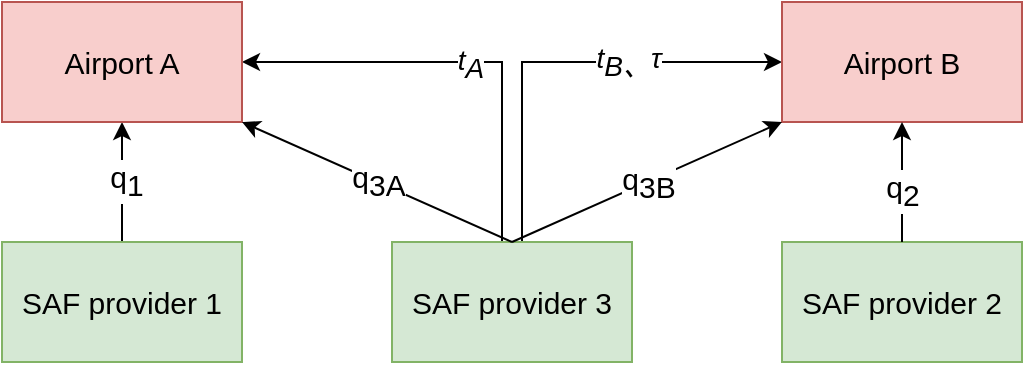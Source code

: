 <mxfile version="24.7.6">
  <diagram name="Page-1" id="fZDiwvPeSgvQYQ-qHkVj">
    <mxGraphModel dx="954" dy="564" grid="1" gridSize="10" guides="1" tooltips="1" connect="1" arrows="1" fold="1" page="1" pageScale="1" pageWidth="850" pageHeight="1100" math="0" shadow="0">
      <root>
        <mxCell id="0" />
        <mxCell id="1" parent="0" />
        <mxCell id="JHbBvdXvmS4ufSMJPg5_-1" style="edgeStyle=orthogonalEdgeStyle;rounded=0;orthogonalLoop=1;jettySize=auto;html=1;entryX=1;entryY=0.5;entryDx=0;entryDy=0;" edge="1" parent="1" source="ztEKMlHx5iEkaFNF5Ow5-1" target="ztEKMlHx5iEkaFNF5Ow5-6">
          <mxGeometry relative="1" as="geometry">
            <Array as="points">
              <mxPoint x="420" y="210" />
            </Array>
          </mxGeometry>
        </mxCell>
        <mxCell id="JHbBvdXvmS4ufSMJPg5_-2" value="t&lt;sub style=&quot;font-size: 14px;&quot;&gt;A&lt;/sub&gt;" style="edgeLabel;html=1;align=center;verticalAlign=middle;resizable=0;points=[];fontSize=14;fontStyle=2" vertex="1" connectable="0" parent="JHbBvdXvmS4ufSMJPg5_-1">
          <mxGeometry x="-0.034" y="1" relative="1" as="geometry">
            <mxPoint as="offset" />
          </mxGeometry>
        </mxCell>
        <mxCell id="JHbBvdXvmS4ufSMJPg5_-3" style="edgeStyle=orthogonalEdgeStyle;rounded=0;orthogonalLoop=1;jettySize=auto;html=1;entryX=0;entryY=0.5;entryDx=0;entryDy=0;" edge="1" parent="1" source="ztEKMlHx5iEkaFNF5Ow5-1" target="ztEKMlHx5iEkaFNF5Ow5-5">
          <mxGeometry relative="1" as="geometry">
            <Array as="points">
              <mxPoint x="430" y="210" />
            </Array>
          </mxGeometry>
        </mxCell>
        <mxCell id="JHbBvdXvmS4ufSMJPg5_-4" value="t&lt;sub style=&quot;font-size: 14px;&quot;&gt;B、&lt;/sub&gt;&lt;font style=&quot;font-size: 14px;&quot;&gt;τ&lt;/font&gt;" style="edgeLabel;html=1;align=center;verticalAlign=middle;resizable=0;points=[];fontSize=14;fontStyle=2" vertex="1" connectable="0" parent="JHbBvdXvmS4ufSMJPg5_-3">
          <mxGeometry x="0.3" relative="1" as="geometry">
            <mxPoint as="offset" />
          </mxGeometry>
        </mxCell>
        <mxCell id="ztEKMlHx5iEkaFNF5Ow5-1" value="SAF provider 3" style="rounded=0;whiteSpace=wrap;html=1;fontSize=15;fillColor=#d5e8d4;strokeColor=#82b366;" parent="1" vertex="1">
          <mxGeometry x="365" y="300" width="120" height="60" as="geometry" />
        </mxCell>
        <mxCell id="ztEKMlHx5iEkaFNF5Ow5-2" value="SAF provider 2" style="rounded=0;whiteSpace=wrap;html=1;fontSize=15;fillColor=#d5e8d4;strokeColor=#82b366;" parent="1" vertex="1">
          <mxGeometry x="560" y="300" width="120" height="60" as="geometry" />
        </mxCell>
        <mxCell id="ztEKMlHx5iEkaFNF5Ow5-7" value="" style="edgeStyle=orthogonalEdgeStyle;rounded=0;orthogonalLoop=1;jettySize=auto;html=1;fontSize=15;" parent="1" source="ztEKMlHx5iEkaFNF5Ow5-3" target="ztEKMlHx5iEkaFNF5Ow5-6" edge="1">
          <mxGeometry relative="1" as="geometry" />
        </mxCell>
        <mxCell id="ztEKMlHx5iEkaFNF5Ow5-11" value="q&lt;sub style=&quot;font-size: 15px;&quot;&gt;1&lt;/sub&gt;" style="edgeLabel;html=1;align=center;verticalAlign=middle;resizable=0;points=[];fontSize=15;" parent="ztEKMlHx5iEkaFNF5Ow5-7" vertex="1" connectable="0">
          <mxGeometry x="0.033" y="-2" relative="1" as="geometry">
            <mxPoint as="offset" />
          </mxGeometry>
        </mxCell>
        <mxCell id="ztEKMlHx5iEkaFNF5Ow5-3" value="SAF provider 1" style="rounded=0;whiteSpace=wrap;html=1;fontSize=15;fillColor=#d5e8d4;strokeColor=#82b366;" parent="1" vertex="1">
          <mxGeometry x="170" y="300" width="120" height="60" as="geometry" />
        </mxCell>
        <mxCell id="ztEKMlHx5iEkaFNF5Ow5-5" value="Airport B" style="rounded=0;whiteSpace=wrap;html=1;fontSize=15;fillColor=#f8cecc;strokeColor=#b85450;" parent="1" vertex="1">
          <mxGeometry x="560" y="180" width="120" height="60" as="geometry" />
        </mxCell>
        <mxCell id="ztEKMlHx5iEkaFNF5Ow5-6" value="Airport A" style="rounded=0;whiteSpace=wrap;html=1;fontSize=15;fillColor=#f8cecc;strokeColor=#b85450;" parent="1" vertex="1">
          <mxGeometry x="170" y="180" width="120" height="60" as="geometry" />
        </mxCell>
        <mxCell id="ztEKMlHx5iEkaFNF5Ow5-8" value="" style="endArrow=classic;html=1;rounded=0;entryX=1;entryY=1;entryDx=0;entryDy=0;exitX=0.5;exitY=0;exitDx=0;exitDy=0;fontSize=15;" parent="1" source="ztEKMlHx5iEkaFNF5Ow5-1" target="ztEKMlHx5iEkaFNF5Ow5-6" edge="1">
          <mxGeometry width="50" height="50" relative="1" as="geometry">
            <mxPoint x="400" y="320" as="sourcePoint" />
            <mxPoint x="450" y="270" as="targetPoint" />
          </mxGeometry>
        </mxCell>
        <mxCell id="ztEKMlHx5iEkaFNF5Ow5-13" value="q&lt;span style=&quot;font-size: 15px;&quot;&gt;&lt;sub style=&quot;font-size: 15px;&quot;&gt;3A&lt;/sub&gt;&lt;/span&gt;" style="edgeLabel;html=1;align=center;verticalAlign=middle;resizable=0;points=[];fontSize=15;" parent="ztEKMlHx5iEkaFNF5Ow5-8" vertex="1" connectable="0">
          <mxGeometry x="-0.002" y="-1" relative="1" as="geometry">
            <mxPoint as="offset" />
          </mxGeometry>
        </mxCell>
        <mxCell id="ztEKMlHx5iEkaFNF5Ow5-9" value="" style="endArrow=classic;html=1;rounded=0;entryX=0;entryY=1;entryDx=0;entryDy=0;exitX=0.5;exitY=0;exitDx=0;exitDy=0;fontSize=15;" parent="1" source="ztEKMlHx5iEkaFNF5Ow5-1" target="ztEKMlHx5iEkaFNF5Ow5-5" edge="1">
          <mxGeometry width="50" height="50" relative="1" as="geometry">
            <mxPoint x="400" y="320" as="sourcePoint" />
            <mxPoint x="450" y="270" as="targetPoint" />
          </mxGeometry>
        </mxCell>
        <mxCell id="ztEKMlHx5iEkaFNF5Ow5-14" value="q&lt;sub style=&quot;font-size: 15px;&quot;&gt;3B&lt;/sub&gt;" style="edgeLabel;html=1;align=center;verticalAlign=middle;resizable=0;points=[];fontSize=15;" parent="ztEKMlHx5iEkaFNF5Ow5-9" vertex="1" connectable="0">
          <mxGeometry x="0.004" relative="1" as="geometry">
            <mxPoint as="offset" />
          </mxGeometry>
        </mxCell>
        <mxCell id="ztEKMlHx5iEkaFNF5Ow5-10" value="" style="endArrow=classic;html=1;rounded=0;exitX=0.5;exitY=0;exitDx=0;exitDy=0;entryX=0.5;entryY=1;entryDx=0;entryDy=0;fontSize=15;" parent="1" source="ztEKMlHx5iEkaFNF5Ow5-2" target="ztEKMlHx5iEkaFNF5Ow5-5" edge="1">
          <mxGeometry width="50" height="50" relative="1" as="geometry">
            <mxPoint x="520" y="300" as="sourcePoint" />
            <mxPoint x="610" y="240" as="targetPoint" />
            <Array as="points" />
          </mxGeometry>
        </mxCell>
        <mxCell id="ztEKMlHx5iEkaFNF5Ow5-12" value="q&lt;sub style=&quot;font-size: 15px;&quot;&gt;2&lt;/sub&gt;" style="edgeLabel;html=1;align=center;verticalAlign=middle;resizable=0;points=[];fontSize=15;" parent="ztEKMlHx5iEkaFNF5Ow5-10" vertex="1" connectable="0">
          <mxGeometry x="-0.133" relative="1" as="geometry">
            <mxPoint as="offset" />
          </mxGeometry>
        </mxCell>
      </root>
    </mxGraphModel>
  </diagram>
</mxfile>
